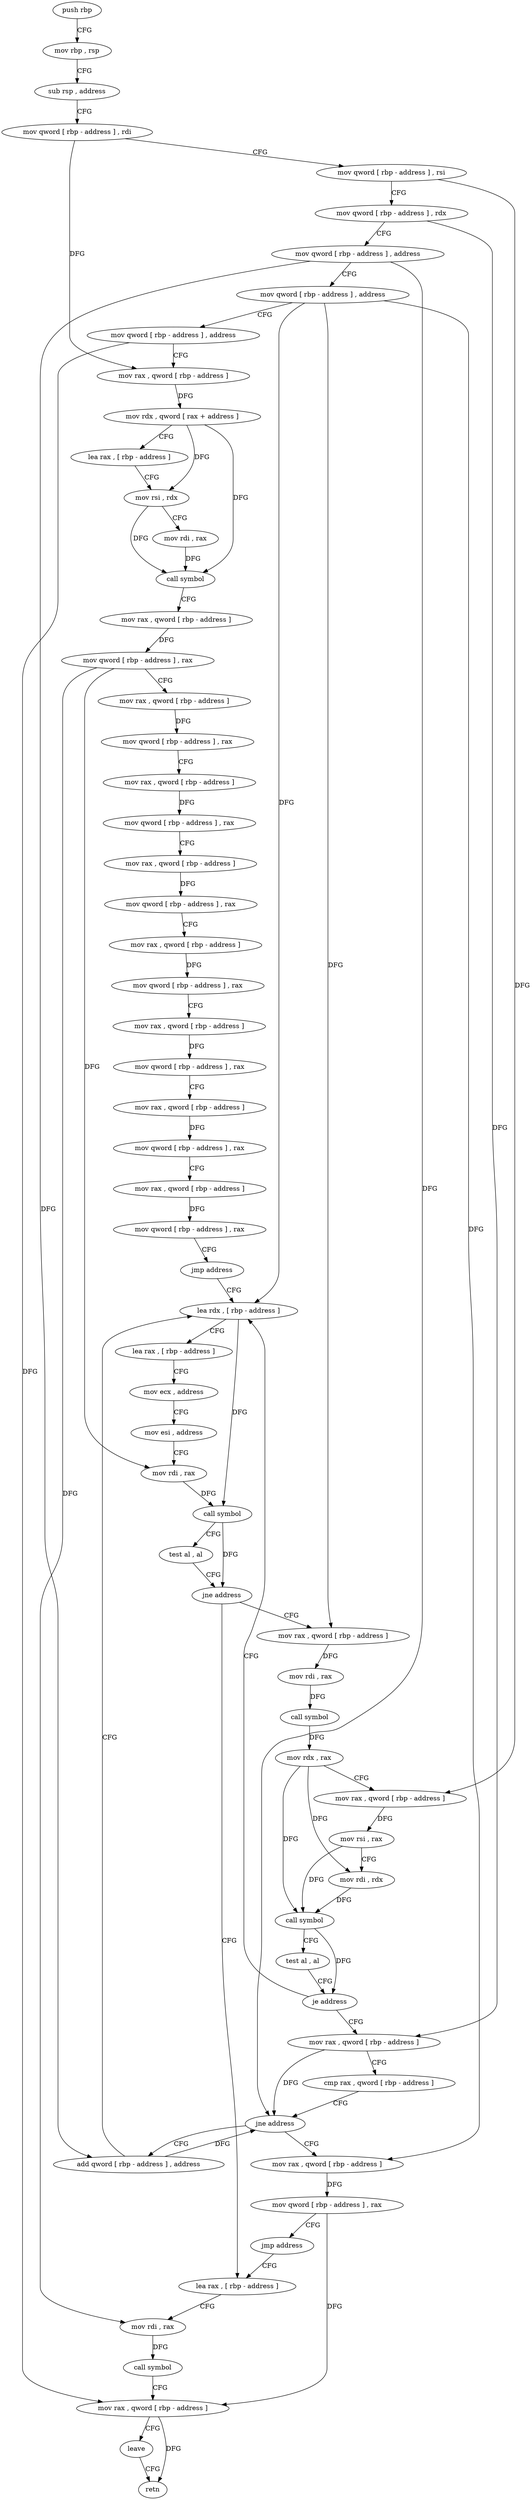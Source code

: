 digraph "func" {
"91493" [label = "push rbp" ]
"91494" [label = "mov rbp , rsp" ]
"91497" [label = "sub rsp , address" ]
"91504" [label = "mov qword [ rbp - address ] , rdi" ]
"91508" [label = "mov qword [ rbp - address ] , rsi" ]
"91512" [label = "mov qword [ rbp - address ] , rdx" ]
"91516" [label = "mov qword [ rbp - address ] , address" ]
"91524" [label = "mov qword [ rbp - address ] , address" ]
"91532" [label = "mov qword [ rbp - address ] , address" ]
"91540" [label = "mov rax , qword [ rbp - address ]" ]
"91544" [label = "mov rdx , qword [ rax + address ]" ]
"91548" [label = "lea rax , [ rbp - address ]" ]
"91555" [label = "mov rsi , rdx" ]
"91558" [label = "mov rdi , rax" ]
"91561" [label = "call symbol" ]
"91566" [label = "mov rax , qword [ rbp - address ]" ]
"91573" [label = "mov qword [ rbp - address ] , rax" ]
"91577" [label = "mov rax , qword [ rbp - address ]" ]
"91584" [label = "mov qword [ rbp - address ] , rax" ]
"91588" [label = "mov rax , qword [ rbp - address ]" ]
"91595" [label = "mov qword [ rbp - address ] , rax" ]
"91599" [label = "mov rax , qword [ rbp - address ]" ]
"91606" [label = "mov qword [ rbp - address ] , rax" ]
"91610" [label = "mov rax , qword [ rbp - address ]" ]
"91617" [label = "mov qword [ rbp - address ] , rax" ]
"91621" [label = "mov rax , qword [ rbp - address ]" ]
"91628" [label = "mov qword [ rbp - address ] , rax" ]
"91632" [label = "mov rax , qword [ rbp - address ]" ]
"91639" [label = "mov qword [ rbp - address ] , rax" ]
"91643" [label = "mov rax , qword [ rbp - address ]" ]
"91650" [label = "mov qword [ rbp - address ] , rax" ]
"91654" [label = "jmp address" ]
"91715" [label = "lea rdx , [ rbp - address ]" ]
"91719" [label = "lea rax , [ rbp - address ]" ]
"91723" [label = "mov ecx , address" ]
"91728" [label = "mov esi , address" ]
"91733" [label = "mov rdi , rax" ]
"91736" [label = "call symbol" ]
"91741" [label = "test al , al" ]
"91743" [label = "jne address" ]
"91656" [label = "mov rax , qword [ rbp - address ]" ]
"91745" [label = "lea rax , [ rbp - address ]" ]
"91660" [label = "mov rdi , rax" ]
"91663" [label = "call symbol" ]
"91668" [label = "mov rdx , rax" ]
"91671" [label = "mov rax , qword [ rbp - address ]" ]
"91675" [label = "mov rsi , rax" ]
"91678" [label = "mov rdi , rdx" ]
"91681" [label = "call symbol" ]
"91686" [label = "test al , al" ]
"91688" [label = "je address" ]
"91690" [label = "mov rax , qword [ rbp - address ]" ]
"91749" [label = "mov rdi , rax" ]
"91752" [label = "call symbol" ]
"91757" [label = "mov rax , qword [ rbp - address ]" ]
"91761" [label = "leave" ]
"91762" [label = "retn" ]
"91694" [label = "cmp rax , qword [ rbp - address ]" ]
"91698" [label = "jne address" ]
"91710" [label = "add qword [ rbp - address ] , address" ]
"91700" [label = "mov rax , qword [ rbp - address ]" ]
"91704" [label = "mov qword [ rbp - address ] , rax" ]
"91708" [label = "jmp address" ]
"91493" -> "91494" [ label = "CFG" ]
"91494" -> "91497" [ label = "CFG" ]
"91497" -> "91504" [ label = "CFG" ]
"91504" -> "91508" [ label = "CFG" ]
"91504" -> "91540" [ label = "DFG" ]
"91508" -> "91512" [ label = "CFG" ]
"91508" -> "91671" [ label = "DFG" ]
"91512" -> "91516" [ label = "CFG" ]
"91512" -> "91690" [ label = "DFG" ]
"91516" -> "91524" [ label = "CFG" ]
"91516" -> "91698" [ label = "DFG" ]
"91516" -> "91710" [ label = "DFG" ]
"91524" -> "91532" [ label = "CFG" ]
"91524" -> "91656" [ label = "DFG" ]
"91524" -> "91700" [ label = "DFG" ]
"91524" -> "91715" [ label = "DFG" ]
"91532" -> "91540" [ label = "CFG" ]
"91532" -> "91757" [ label = "DFG" ]
"91540" -> "91544" [ label = "DFG" ]
"91544" -> "91548" [ label = "CFG" ]
"91544" -> "91555" [ label = "DFG" ]
"91544" -> "91561" [ label = "DFG" ]
"91548" -> "91555" [ label = "CFG" ]
"91555" -> "91558" [ label = "CFG" ]
"91555" -> "91561" [ label = "DFG" ]
"91558" -> "91561" [ label = "DFG" ]
"91561" -> "91566" [ label = "CFG" ]
"91566" -> "91573" [ label = "DFG" ]
"91573" -> "91577" [ label = "CFG" ]
"91573" -> "91733" [ label = "DFG" ]
"91573" -> "91749" [ label = "DFG" ]
"91577" -> "91584" [ label = "DFG" ]
"91584" -> "91588" [ label = "CFG" ]
"91588" -> "91595" [ label = "DFG" ]
"91595" -> "91599" [ label = "CFG" ]
"91599" -> "91606" [ label = "DFG" ]
"91606" -> "91610" [ label = "CFG" ]
"91610" -> "91617" [ label = "DFG" ]
"91617" -> "91621" [ label = "CFG" ]
"91621" -> "91628" [ label = "DFG" ]
"91628" -> "91632" [ label = "CFG" ]
"91632" -> "91639" [ label = "DFG" ]
"91639" -> "91643" [ label = "CFG" ]
"91643" -> "91650" [ label = "DFG" ]
"91650" -> "91654" [ label = "CFG" ]
"91654" -> "91715" [ label = "CFG" ]
"91715" -> "91719" [ label = "CFG" ]
"91715" -> "91736" [ label = "DFG" ]
"91719" -> "91723" [ label = "CFG" ]
"91723" -> "91728" [ label = "CFG" ]
"91728" -> "91733" [ label = "CFG" ]
"91733" -> "91736" [ label = "DFG" ]
"91736" -> "91741" [ label = "CFG" ]
"91736" -> "91743" [ label = "DFG" ]
"91741" -> "91743" [ label = "CFG" ]
"91743" -> "91656" [ label = "CFG" ]
"91743" -> "91745" [ label = "CFG" ]
"91656" -> "91660" [ label = "DFG" ]
"91745" -> "91749" [ label = "CFG" ]
"91660" -> "91663" [ label = "DFG" ]
"91663" -> "91668" [ label = "DFG" ]
"91668" -> "91671" [ label = "CFG" ]
"91668" -> "91678" [ label = "DFG" ]
"91668" -> "91681" [ label = "DFG" ]
"91671" -> "91675" [ label = "DFG" ]
"91675" -> "91678" [ label = "CFG" ]
"91675" -> "91681" [ label = "DFG" ]
"91678" -> "91681" [ label = "DFG" ]
"91681" -> "91686" [ label = "CFG" ]
"91681" -> "91688" [ label = "DFG" ]
"91686" -> "91688" [ label = "CFG" ]
"91688" -> "91715" [ label = "CFG" ]
"91688" -> "91690" [ label = "CFG" ]
"91690" -> "91694" [ label = "CFG" ]
"91690" -> "91698" [ label = "DFG" ]
"91749" -> "91752" [ label = "DFG" ]
"91752" -> "91757" [ label = "CFG" ]
"91757" -> "91761" [ label = "CFG" ]
"91757" -> "91762" [ label = "DFG" ]
"91761" -> "91762" [ label = "CFG" ]
"91694" -> "91698" [ label = "CFG" ]
"91698" -> "91710" [ label = "CFG" ]
"91698" -> "91700" [ label = "CFG" ]
"91710" -> "91715" [ label = "CFG" ]
"91710" -> "91698" [ label = "DFG" ]
"91700" -> "91704" [ label = "DFG" ]
"91704" -> "91708" [ label = "CFG" ]
"91704" -> "91757" [ label = "DFG" ]
"91708" -> "91745" [ label = "CFG" ]
}
